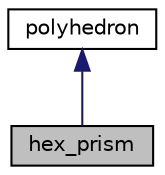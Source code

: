 digraph "hex_prism"
{
  edge [fontname="Helvetica",fontsize="10",labelfontname="Helvetica",labelfontsize="10"];
  node [fontname="Helvetica",fontsize="10",shape=record];
  Node0 [label="hex_prism",height=0.2,width=0.4,color="black", fillcolor="grey75", style="filled", fontcolor="black"];
  Node1 -> Node0 [dir="back",color="midnightblue",fontsize="10",style="solid",fontname="Helvetica"];
  Node1 [label="polyhedron",height=0.2,width=0.4,color="black", fillcolor="white", style="filled",URL="$classpolyhedron.html",tooltip="wieloscian pola: api - wskaznik do api Draw3D id - id figury do modyfikacji angle_x,y,z - katy wzgledem globalnego ukladu pos - przesuniecie "];
}
